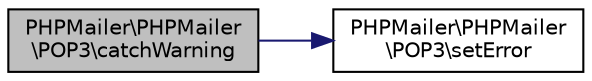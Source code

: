 digraph "PHPMailer\PHPMailer\POP3\catchWarning"
{
 // LATEX_PDF_SIZE
  edge [fontname="Helvetica",fontsize="10",labelfontname="Helvetica",labelfontsize="10"];
  node [fontname="Helvetica",fontsize="10",shape=record];
  rankdir="LR";
  Node1 [label="PHPMailer\\PHPMailer\l\\POP3\\catchWarning",height=0.2,width=0.4,color="black", fillcolor="grey75", style="filled", fontcolor="black",tooltip=" "];
  Node1 -> Node2 [color="midnightblue",fontsize="10",style="solid",fontname="Helvetica"];
  Node2 [label="PHPMailer\\PHPMailer\l\\POP3\\setError",height=0.2,width=0.4,color="black", fillcolor="white", style="filled",URL="$class_p_h_p_mailer_1_1_p_h_p_mailer_1_1_p_o_p3.html#aa49f9f98124005fcd158cda54e129e64",tooltip=" "];
}
